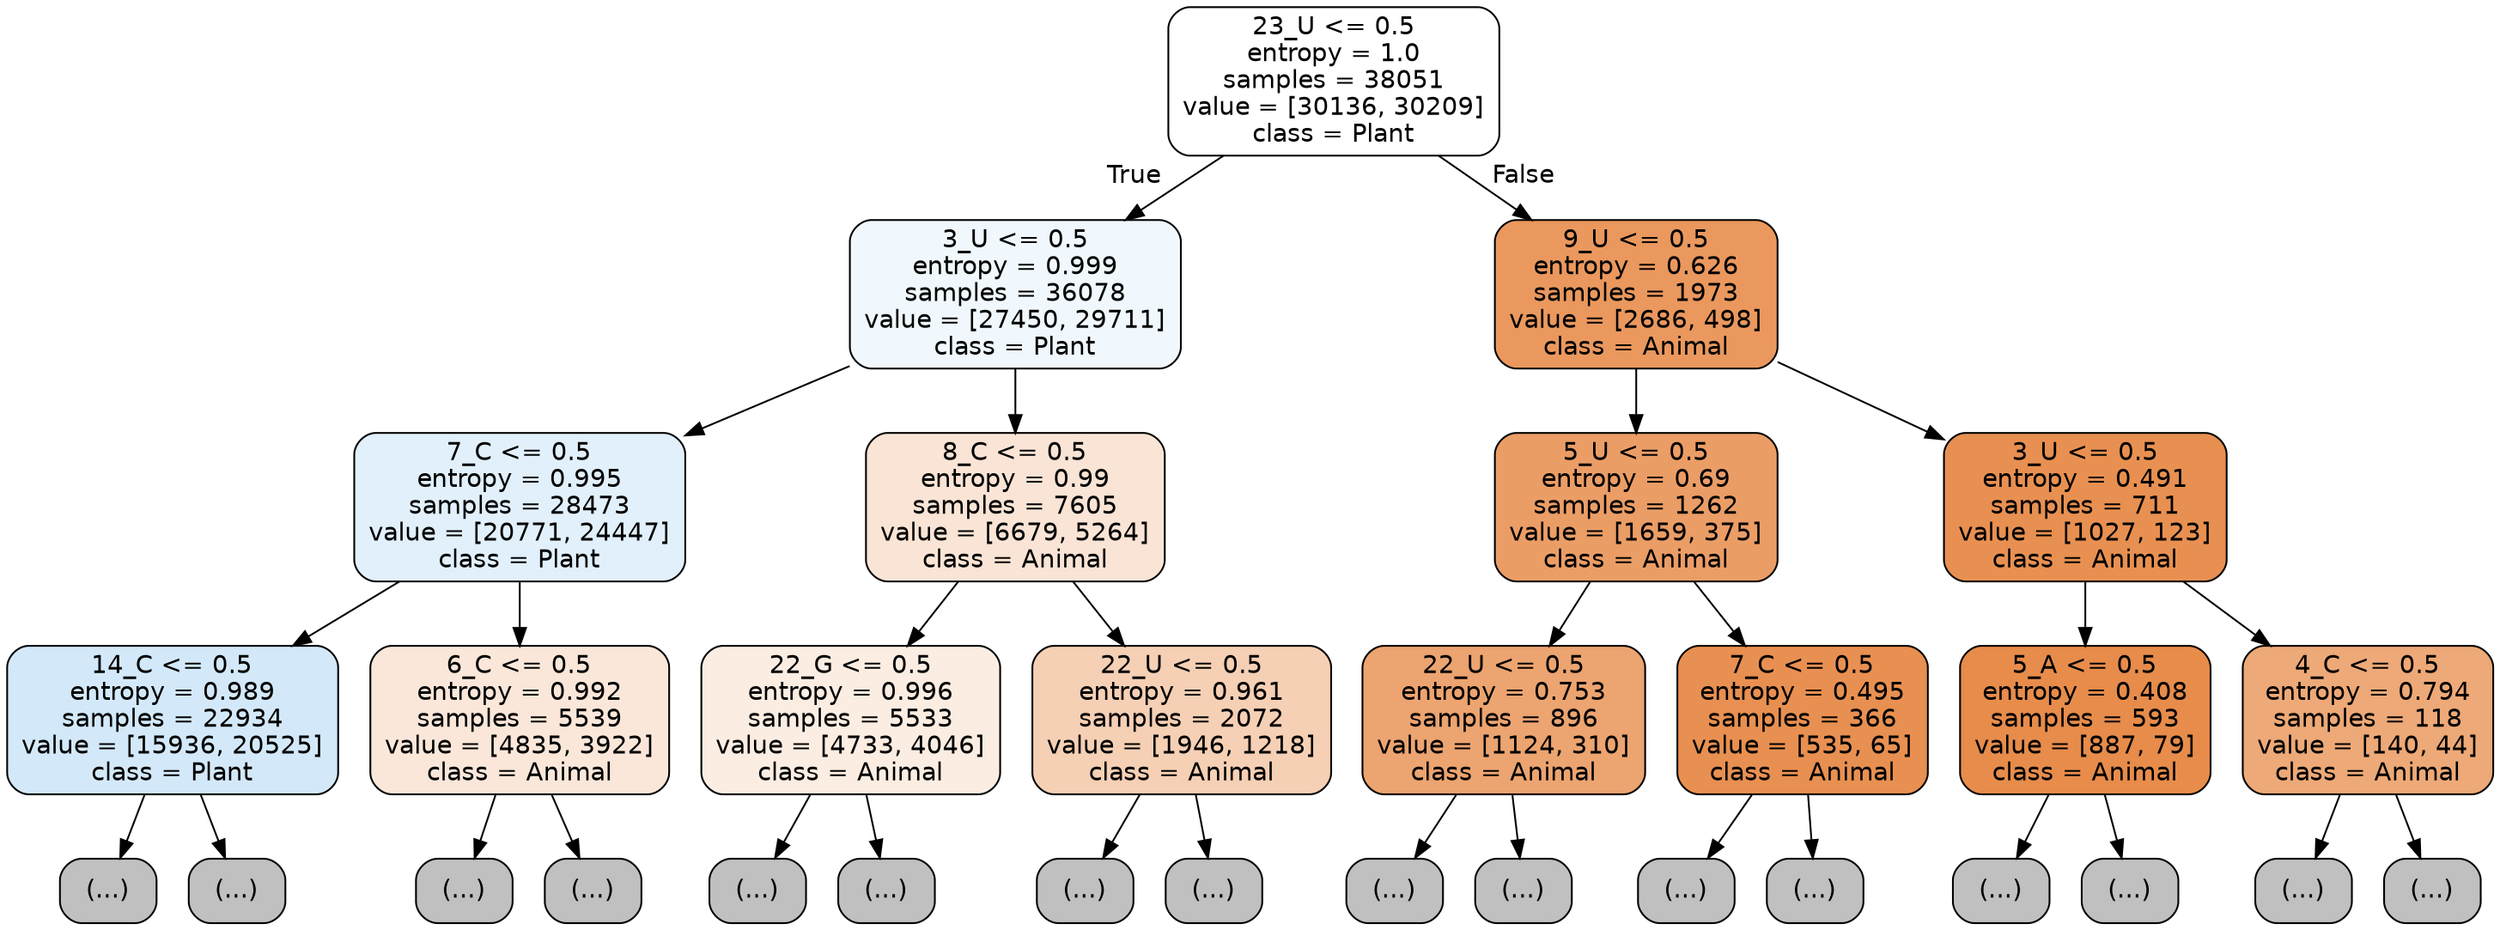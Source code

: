 digraph Tree {
node [shape=box, style="filled, rounded", color="black", fontname="helvetica"] ;
edge [fontname="helvetica"] ;
0 [label="23_U <= 0.5\nentropy = 1.0\nsamples = 38051\nvalue = [30136, 30209]\nclass = Plant", fillcolor="#ffffff"] ;
1 [label="3_U <= 0.5\nentropy = 0.999\nsamples = 36078\nvalue = [27450, 29711]\nclass = Plant", fillcolor="#f0f8fd"] ;
0 -> 1 [labeldistance=2.5, labelangle=45, headlabel="True"] ;
2 [label="7_C <= 0.5\nentropy = 0.995\nsamples = 28473\nvalue = [20771, 24447]\nclass = Plant", fillcolor="#e1f0fb"] ;
1 -> 2 ;
3 [label="14_C <= 0.5\nentropy = 0.989\nsamples = 22934\nvalue = [15936, 20525]\nclass = Plant", fillcolor="#d3e9f9"] ;
2 -> 3 ;
4 [label="(...)", fillcolor="#C0C0C0"] ;
3 -> 4 ;
7261 [label="(...)", fillcolor="#C0C0C0"] ;
3 -> 7261 ;
9280 [label="6_C <= 0.5\nentropy = 0.992\nsamples = 5539\nvalue = [4835, 3922]\nclass = Animal", fillcolor="#fae7da"] ;
2 -> 9280 ;
9281 [label="(...)", fillcolor="#C0C0C0"] ;
9280 -> 9281 ;
11210 [label="(...)", fillcolor="#C0C0C0"] ;
9280 -> 11210 ;
11753 [label="8_C <= 0.5\nentropy = 0.99\nsamples = 7605\nvalue = [6679, 5264]\nclass = Animal", fillcolor="#f9e4d5"] ;
1 -> 11753 ;
11754 [label="22_G <= 0.5\nentropy = 0.996\nsamples = 5533\nvalue = [4733, 4046]\nclass = Animal", fillcolor="#fbede2"] ;
11753 -> 11754 ;
11755 [label="(...)", fillcolor="#C0C0C0"] ;
11754 -> 11755 ;
14442 [label="(...)", fillcolor="#C0C0C0"] ;
11754 -> 14442 ;
14755 [label="22_U <= 0.5\nentropy = 0.961\nsamples = 2072\nvalue = [1946, 1218]\nclass = Animal", fillcolor="#f5d0b5"] ;
11753 -> 14755 ;
14756 [label="(...)", fillcolor="#C0C0C0"] ;
14755 -> 14756 ;
15591 [label="(...)", fillcolor="#C0C0C0"] ;
14755 -> 15591 ;
15690 [label="9_U <= 0.5\nentropy = 0.626\nsamples = 1973\nvalue = [2686, 498]\nclass = Animal", fillcolor="#ea985e"] ;
0 -> 15690 [labeldistance=2.5, labelangle=-45, headlabel="False"] ;
15691 [label="5_U <= 0.5\nentropy = 0.69\nsamples = 1262\nvalue = [1659, 375]\nclass = Animal", fillcolor="#eb9d66"] ;
15690 -> 15691 ;
15692 [label="22_U <= 0.5\nentropy = 0.753\nsamples = 896\nvalue = [1124, 310]\nclass = Animal", fillcolor="#eca470"] ;
15691 -> 15692 ;
15693 [label="(...)", fillcolor="#C0C0C0"] ;
15692 -> 15693 ;
16016 [label="(...)", fillcolor="#C0C0C0"] ;
15692 -> 16016 ;
16089 [label="7_C <= 0.5\nentropy = 0.495\nsamples = 366\nvalue = [535, 65]\nclass = Animal", fillcolor="#e89051"] ;
15691 -> 16089 ;
16090 [label="(...)", fillcolor="#C0C0C0"] ;
16089 -> 16090 ;
16201 [label="(...)", fillcolor="#C0C0C0"] ;
16089 -> 16201 ;
16210 [label="3_U <= 0.5\nentropy = 0.491\nsamples = 711\nvalue = [1027, 123]\nclass = Animal", fillcolor="#e89051"] ;
15690 -> 16210 ;
16211 [label="5_A <= 0.5\nentropy = 0.408\nsamples = 593\nvalue = [887, 79]\nclass = Animal", fillcolor="#e78c4b"] ;
16210 -> 16211 ;
16212 [label="(...)", fillcolor="#C0C0C0"] ;
16211 -> 16212 ;
16335 [label="(...)", fillcolor="#C0C0C0"] ;
16211 -> 16335 ;
16376 [label="4_C <= 0.5\nentropy = 0.794\nsamples = 118\nvalue = [140, 44]\nclass = Animal", fillcolor="#eda977"] ;
16210 -> 16376 ;
16377 [label="(...)", fillcolor="#C0C0C0"] ;
16376 -> 16377 ;
16414 [label="(...)", fillcolor="#C0C0C0"] ;
16376 -> 16414 ;
}